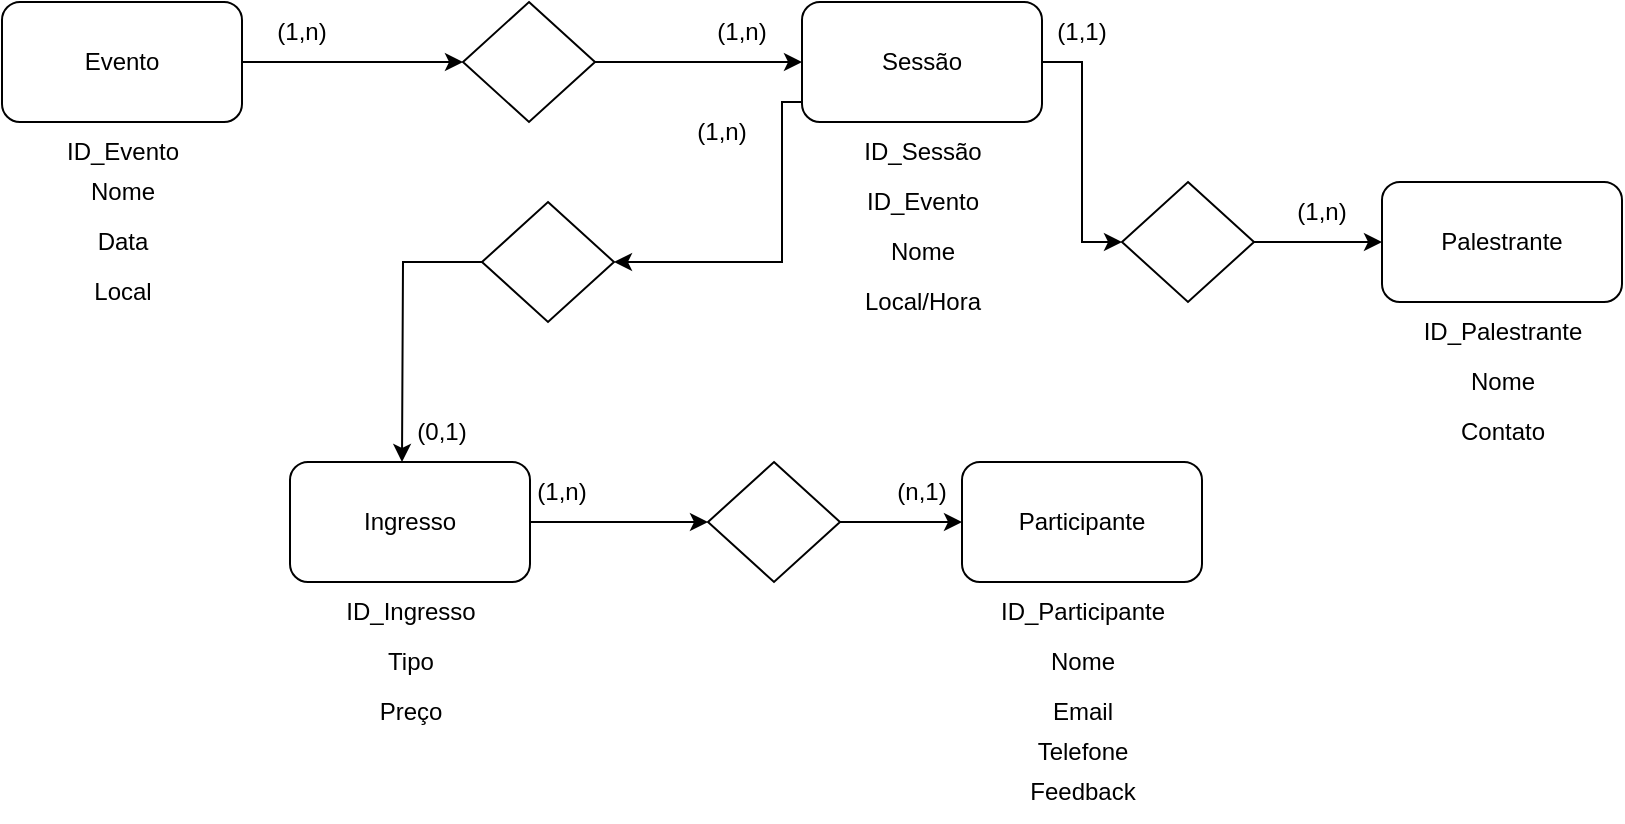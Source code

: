 <mxfile version="24.8.9">
  <diagram id="C5RBs43oDa-KdzZeNtuy" name="Page-1">
    <mxGraphModel dx="1434" dy="689" grid="1" gridSize="10" guides="1" tooltips="1" connect="1" arrows="1" fold="1" page="1" pageScale="1" pageWidth="827" pageHeight="1169" math="0" shadow="0">
      <root>
        <mxCell id="WIyWlLk6GJQsqaUBKTNV-0" />
        <mxCell id="WIyWlLk6GJQsqaUBKTNV-1" parent="WIyWlLk6GJQsqaUBKTNV-0" />
        <mxCell id="wETnqqtnv8DSlwry-ZgT-3" style="edgeStyle=orthogonalEdgeStyle;rounded=0;orthogonalLoop=1;jettySize=auto;html=1;exitX=1;exitY=0.5;exitDx=0;exitDy=0;entryX=0;entryY=0.5;entryDx=0;entryDy=0;" edge="1" parent="WIyWlLk6GJQsqaUBKTNV-1" source="wETnqqtnv8DSlwry-ZgT-0" target="wETnqqtnv8DSlwry-ZgT-2">
          <mxGeometry relative="1" as="geometry" />
        </mxCell>
        <mxCell id="wETnqqtnv8DSlwry-ZgT-0" value="Evento" style="rounded=1;whiteSpace=wrap;html=1;" vertex="1" parent="WIyWlLk6GJQsqaUBKTNV-1">
          <mxGeometry x="150" y="30" width="120" height="60" as="geometry" />
        </mxCell>
        <mxCell id="wETnqqtnv8DSlwry-ZgT-15" style="edgeStyle=orthogonalEdgeStyle;rounded=0;orthogonalLoop=1;jettySize=auto;html=1;entryX=0;entryY=0.5;entryDx=0;entryDy=0;" edge="1" parent="WIyWlLk6GJQsqaUBKTNV-1" source="wETnqqtnv8DSlwry-ZgT-1" target="wETnqqtnv8DSlwry-ZgT-10">
          <mxGeometry relative="1" as="geometry" />
        </mxCell>
        <mxCell id="wETnqqtnv8DSlwry-ZgT-17" style="edgeStyle=orthogonalEdgeStyle;rounded=0;orthogonalLoop=1;jettySize=auto;html=1;entryX=1;entryY=0.5;entryDx=0;entryDy=0;" edge="1" parent="WIyWlLk6GJQsqaUBKTNV-1" source="wETnqqtnv8DSlwry-ZgT-1" target="wETnqqtnv8DSlwry-ZgT-9">
          <mxGeometry relative="1" as="geometry">
            <Array as="points">
              <mxPoint x="540" y="80" />
              <mxPoint x="540" y="160" />
            </Array>
          </mxGeometry>
        </mxCell>
        <mxCell id="wETnqqtnv8DSlwry-ZgT-1" value="Sessão" style="rounded=1;whiteSpace=wrap;html=1;" vertex="1" parent="WIyWlLk6GJQsqaUBKTNV-1">
          <mxGeometry x="550" y="30" width="120" height="60" as="geometry" />
        </mxCell>
        <mxCell id="wETnqqtnv8DSlwry-ZgT-4" style="edgeStyle=orthogonalEdgeStyle;rounded=0;orthogonalLoop=1;jettySize=auto;html=1;exitX=1;exitY=0.5;exitDx=0;exitDy=0;entryX=0;entryY=0.5;entryDx=0;entryDy=0;" edge="1" parent="WIyWlLk6GJQsqaUBKTNV-1" source="wETnqqtnv8DSlwry-ZgT-2" target="wETnqqtnv8DSlwry-ZgT-1">
          <mxGeometry relative="1" as="geometry" />
        </mxCell>
        <mxCell id="wETnqqtnv8DSlwry-ZgT-2" value="" style="rhombus;whiteSpace=wrap;html=1;" vertex="1" parent="WIyWlLk6GJQsqaUBKTNV-1">
          <mxGeometry x="380.5" y="30" width="66" height="60" as="geometry" />
        </mxCell>
        <mxCell id="wETnqqtnv8DSlwry-ZgT-5" value="Palestrante" style="rounded=1;whiteSpace=wrap;html=1;" vertex="1" parent="WIyWlLk6GJQsqaUBKTNV-1">
          <mxGeometry x="840" y="120" width="120" height="60" as="geometry" />
        </mxCell>
        <mxCell id="wETnqqtnv8DSlwry-ZgT-39" style="edgeStyle=orthogonalEdgeStyle;rounded=0;orthogonalLoop=1;jettySize=auto;html=1;entryX=0;entryY=0.5;entryDx=0;entryDy=0;" edge="1" parent="WIyWlLk6GJQsqaUBKTNV-1" source="wETnqqtnv8DSlwry-ZgT-7" target="wETnqqtnv8DSlwry-ZgT-35">
          <mxGeometry relative="1" as="geometry" />
        </mxCell>
        <mxCell id="wETnqqtnv8DSlwry-ZgT-7" value="Ingresso" style="rounded=1;whiteSpace=wrap;html=1;" vertex="1" parent="WIyWlLk6GJQsqaUBKTNV-1">
          <mxGeometry x="294" y="260" width="120" height="60" as="geometry" />
        </mxCell>
        <mxCell id="wETnqqtnv8DSlwry-ZgT-48" style="edgeStyle=orthogonalEdgeStyle;rounded=0;orthogonalLoop=1;jettySize=auto;html=1;" edge="1" parent="WIyWlLk6GJQsqaUBKTNV-1" source="wETnqqtnv8DSlwry-ZgT-9">
          <mxGeometry relative="1" as="geometry">
            <mxPoint x="350" y="260" as="targetPoint" />
          </mxGeometry>
        </mxCell>
        <mxCell id="wETnqqtnv8DSlwry-ZgT-9" value="" style="rhombus;whiteSpace=wrap;html=1;" vertex="1" parent="WIyWlLk6GJQsqaUBKTNV-1">
          <mxGeometry x="390" y="130" width="66" height="60" as="geometry" />
        </mxCell>
        <mxCell id="wETnqqtnv8DSlwry-ZgT-16" style="edgeStyle=orthogonalEdgeStyle;rounded=0;orthogonalLoop=1;jettySize=auto;html=1;" edge="1" parent="WIyWlLk6GJQsqaUBKTNV-1" source="wETnqqtnv8DSlwry-ZgT-10" target="wETnqqtnv8DSlwry-ZgT-5">
          <mxGeometry relative="1" as="geometry" />
        </mxCell>
        <mxCell id="wETnqqtnv8DSlwry-ZgT-10" value="" style="rhombus;whiteSpace=wrap;html=1;" vertex="1" parent="WIyWlLk6GJQsqaUBKTNV-1">
          <mxGeometry x="710" y="120" width="66" height="60" as="geometry" />
        </mxCell>
        <mxCell id="wETnqqtnv8DSlwry-ZgT-21" value="(1,n)" style="text;strokeColor=none;align=center;fillColor=none;html=1;verticalAlign=middle;whiteSpace=wrap;rounded=0;" vertex="1" parent="WIyWlLk6GJQsqaUBKTNV-1">
          <mxGeometry x="780" y="120" width="60" height="30" as="geometry" />
        </mxCell>
        <mxCell id="wETnqqtnv8DSlwry-ZgT-22" value="(1,n)" style="text;strokeColor=none;align=center;fillColor=none;html=1;verticalAlign=middle;whiteSpace=wrap;rounded=0;" vertex="1" parent="WIyWlLk6GJQsqaUBKTNV-1">
          <mxGeometry x="480" y="80" width="60" height="30" as="geometry" />
        </mxCell>
        <mxCell id="wETnqqtnv8DSlwry-ZgT-23" value="(0,1)" style="text;strokeColor=none;align=center;fillColor=none;html=1;verticalAlign=middle;whiteSpace=wrap;rounded=0;" vertex="1" parent="WIyWlLk6GJQsqaUBKTNV-1">
          <mxGeometry x="340" y="230" width="60" height="30" as="geometry" />
        </mxCell>
        <mxCell id="wETnqqtnv8DSlwry-ZgT-24" value="(1,n)" style="text;strokeColor=none;align=center;fillColor=none;html=1;verticalAlign=middle;whiteSpace=wrap;rounded=0;" vertex="1" parent="WIyWlLk6GJQsqaUBKTNV-1">
          <mxGeometry x="270" y="30" width="60" height="30" as="geometry" />
        </mxCell>
        <mxCell id="wETnqqtnv8DSlwry-ZgT-25" value="(1,1)" style="text;strokeColor=none;align=center;fillColor=none;html=1;verticalAlign=middle;whiteSpace=wrap;rounded=0;" vertex="1" parent="WIyWlLk6GJQsqaUBKTNV-1">
          <mxGeometry x="660" y="30" width="60" height="30" as="geometry" />
        </mxCell>
        <mxCell id="wETnqqtnv8DSlwry-ZgT-26" value="(1,n)" style="text;strokeColor=none;align=center;fillColor=none;html=1;verticalAlign=middle;whiteSpace=wrap;rounded=0;" vertex="1" parent="WIyWlLk6GJQsqaUBKTNV-1">
          <mxGeometry x="490" y="30" width="60" height="30" as="geometry" />
        </mxCell>
        <mxCell id="wETnqqtnv8DSlwry-ZgT-33" value="Participante" style="rounded=1;whiteSpace=wrap;html=1;" vertex="1" parent="WIyWlLk6GJQsqaUBKTNV-1">
          <mxGeometry x="630" y="260" width="120" height="60" as="geometry" />
        </mxCell>
        <mxCell id="wETnqqtnv8DSlwry-ZgT-34" style="edgeStyle=orthogonalEdgeStyle;rounded=0;orthogonalLoop=1;jettySize=auto;html=1;exitX=1;exitY=0.5;exitDx=0;exitDy=0;" edge="1" parent="WIyWlLk6GJQsqaUBKTNV-1" source="wETnqqtnv8DSlwry-ZgT-35" target="wETnqqtnv8DSlwry-ZgT-33">
          <mxGeometry relative="1" as="geometry" />
        </mxCell>
        <mxCell id="wETnqqtnv8DSlwry-ZgT-35" value="" style="rhombus;whiteSpace=wrap;html=1;" vertex="1" parent="WIyWlLk6GJQsqaUBKTNV-1">
          <mxGeometry x="503" y="260" width="66" height="60" as="geometry" />
        </mxCell>
        <mxCell id="wETnqqtnv8DSlwry-ZgT-40" value="(n,1)" style="text;strokeColor=none;align=center;fillColor=none;html=1;verticalAlign=middle;whiteSpace=wrap;rounded=0;" vertex="1" parent="WIyWlLk6GJQsqaUBKTNV-1">
          <mxGeometry x="580" y="260" width="60" height="30" as="geometry" />
        </mxCell>
        <mxCell id="wETnqqtnv8DSlwry-ZgT-41" value="(1,n)" style="text;strokeColor=none;align=center;fillColor=none;html=1;verticalAlign=middle;whiteSpace=wrap;rounded=0;" vertex="1" parent="WIyWlLk6GJQsqaUBKTNV-1">
          <mxGeometry x="400" y="260" width="60" height="30" as="geometry" />
        </mxCell>
        <mxCell id="wETnqqtnv8DSlwry-ZgT-44" value="Nome" style="text;html=1;align=center;verticalAlign=middle;resizable=0;points=[];autosize=1;strokeColor=none;fillColor=none;fontStyle=0" vertex="1" parent="WIyWlLk6GJQsqaUBKTNV-1">
          <mxGeometry x="180" y="110" width="60" height="30" as="geometry" />
        </mxCell>
        <mxCell id="wETnqqtnv8DSlwry-ZgT-45" value="ID_Evento" style="text;html=1;align=center;verticalAlign=middle;resizable=0;points=[];autosize=1;strokeColor=none;fillColor=none;" vertex="1" parent="WIyWlLk6GJQsqaUBKTNV-1">
          <mxGeometry x="170" y="90" width="80" height="30" as="geometry" />
        </mxCell>
        <mxCell id="wETnqqtnv8DSlwry-ZgT-46" value="Data" style="text;html=1;align=center;verticalAlign=middle;resizable=0;points=[];autosize=1;strokeColor=none;fillColor=none;fontStyle=0" vertex="1" parent="WIyWlLk6GJQsqaUBKTNV-1">
          <mxGeometry x="185" y="135" width="50" height="30" as="geometry" />
        </mxCell>
        <mxCell id="wETnqqtnv8DSlwry-ZgT-47" value="Local" style="text;html=1;align=center;verticalAlign=middle;resizable=0;points=[];autosize=1;strokeColor=none;fillColor=none;fontStyle=0" vertex="1" parent="WIyWlLk6GJQsqaUBKTNV-1">
          <mxGeometry x="185" y="160" width="50" height="30" as="geometry" />
        </mxCell>
        <mxCell id="wETnqqtnv8DSlwry-ZgT-59" value="ID_Sessão" style="text;html=1;align=center;verticalAlign=middle;resizable=0;points=[];autosize=1;strokeColor=none;fillColor=none;fontStyle=0" vertex="1" parent="WIyWlLk6GJQsqaUBKTNV-1">
          <mxGeometry x="570" y="90" width="80" height="30" as="geometry" />
        </mxCell>
        <mxCell id="wETnqqtnv8DSlwry-ZgT-60" value="ID_Evento" style="text;html=1;align=center;verticalAlign=middle;resizable=0;points=[];autosize=1;strokeColor=none;fillColor=none;" vertex="1" parent="WIyWlLk6GJQsqaUBKTNV-1">
          <mxGeometry x="570" y="115" width="80" height="30" as="geometry" />
        </mxCell>
        <mxCell id="wETnqqtnv8DSlwry-ZgT-61" value="Nome" style="text;html=1;align=center;verticalAlign=middle;resizable=0;points=[];autosize=1;strokeColor=none;fillColor=none;" vertex="1" parent="WIyWlLk6GJQsqaUBKTNV-1">
          <mxGeometry x="580" y="140" width="60" height="30" as="geometry" />
        </mxCell>
        <mxCell id="wETnqqtnv8DSlwry-ZgT-62" value="ID_Participante" style="text;html=1;align=center;verticalAlign=middle;resizable=0;points=[];autosize=1;strokeColor=none;fillColor=none;fontStyle=0" vertex="1" parent="WIyWlLk6GJQsqaUBKTNV-1">
          <mxGeometry x="635" y="320" width="110" height="30" as="geometry" />
        </mxCell>
        <mxCell id="wETnqqtnv8DSlwry-ZgT-63" value="Nome" style="text;html=1;align=center;verticalAlign=middle;resizable=0;points=[];autosize=1;strokeColor=none;fillColor=none;" vertex="1" parent="WIyWlLk6GJQsqaUBKTNV-1">
          <mxGeometry x="660" y="345" width="60" height="30" as="geometry" />
        </mxCell>
        <mxCell id="wETnqqtnv8DSlwry-ZgT-64" value="Email" style="text;html=1;align=center;verticalAlign=middle;resizable=0;points=[];autosize=1;strokeColor=none;fillColor=none;" vertex="1" parent="WIyWlLk6GJQsqaUBKTNV-1">
          <mxGeometry x="665" y="370" width="50" height="30" as="geometry" />
        </mxCell>
        <mxCell id="wETnqqtnv8DSlwry-ZgT-65" value="ID_Ingresso" style="text;html=1;align=center;verticalAlign=middle;resizable=0;points=[];autosize=1;strokeColor=none;fillColor=none;fontStyle=0" vertex="1" parent="WIyWlLk6GJQsqaUBKTNV-1">
          <mxGeometry x="309" y="320" width="90" height="30" as="geometry" />
        </mxCell>
        <mxCell id="wETnqqtnv8DSlwry-ZgT-66" value="Tipo" style="text;html=1;align=center;verticalAlign=middle;resizable=0;points=[];autosize=1;strokeColor=none;fillColor=none;" vertex="1" parent="WIyWlLk6GJQsqaUBKTNV-1">
          <mxGeometry x="329" y="345" width="50" height="30" as="geometry" />
        </mxCell>
        <mxCell id="wETnqqtnv8DSlwry-ZgT-67" value="Preço" style="text;html=1;align=center;verticalAlign=middle;resizable=0;points=[];autosize=1;strokeColor=none;fillColor=none;" vertex="1" parent="WIyWlLk6GJQsqaUBKTNV-1">
          <mxGeometry x="329" y="370" width="50" height="30" as="geometry" />
        </mxCell>
        <mxCell id="wETnqqtnv8DSlwry-ZgT-68" value="ID_Palestrante" style="text;html=1;align=center;verticalAlign=middle;resizable=0;points=[];autosize=1;strokeColor=none;fillColor=none;fontStyle=0" vertex="1" parent="WIyWlLk6GJQsqaUBKTNV-1">
          <mxGeometry x="850" y="180" width="100" height="30" as="geometry" />
        </mxCell>
        <mxCell id="wETnqqtnv8DSlwry-ZgT-69" value="Nome" style="text;html=1;align=center;verticalAlign=middle;resizable=0;points=[];autosize=1;strokeColor=none;fillColor=none;" vertex="1" parent="WIyWlLk6GJQsqaUBKTNV-1">
          <mxGeometry x="870" y="205" width="60" height="30" as="geometry" />
        </mxCell>
        <mxCell id="wETnqqtnv8DSlwry-ZgT-70" value="Contato" style="text;html=1;align=center;verticalAlign=middle;resizable=0;points=[];autosize=1;strokeColor=none;fillColor=none;" vertex="1" parent="WIyWlLk6GJQsqaUBKTNV-1">
          <mxGeometry x="865" y="230" width="70" height="30" as="geometry" />
        </mxCell>
        <mxCell id="wETnqqtnv8DSlwry-ZgT-72" value="Local/Hora" style="text;html=1;align=center;verticalAlign=middle;resizable=0;points=[];autosize=1;strokeColor=none;fillColor=none;fontStyle=0" vertex="1" parent="WIyWlLk6GJQsqaUBKTNV-1">
          <mxGeometry x="570" y="165" width="80" height="30" as="geometry" />
        </mxCell>
        <mxCell id="wETnqqtnv8DSlwry-ZgT-73" value="Telefone" style="text;html=1;align=center;verticalAlign=middle;resizable=0;points=[];autosize=1;strokeColor=none;fillColor=none;" vertex="1" parent="WIyWlLk6GJQsqaUBKTNV-1">
          <mxGeometry x="655" y="390" width="70" height="30" as="geometry" />
        </mxCell>
        <mxCell id="wETnqqtnv8DSlwry-ZgT-74" value="Feedback" style="text;html=1;align=center;verticalAlign=middle;resizable=0;points=[];autosize=1;strokeColor=none;fillColor=none;" vertex="1" parent="WIyWlLk6GJQsqaUBKTNV-1">
          <mxGeometry x="650" y="410" width="80" height="30" as="geometry" />
        </mxCell>
      </root>
    </mxGraphModel>
  </diagram>
</mxfile>
